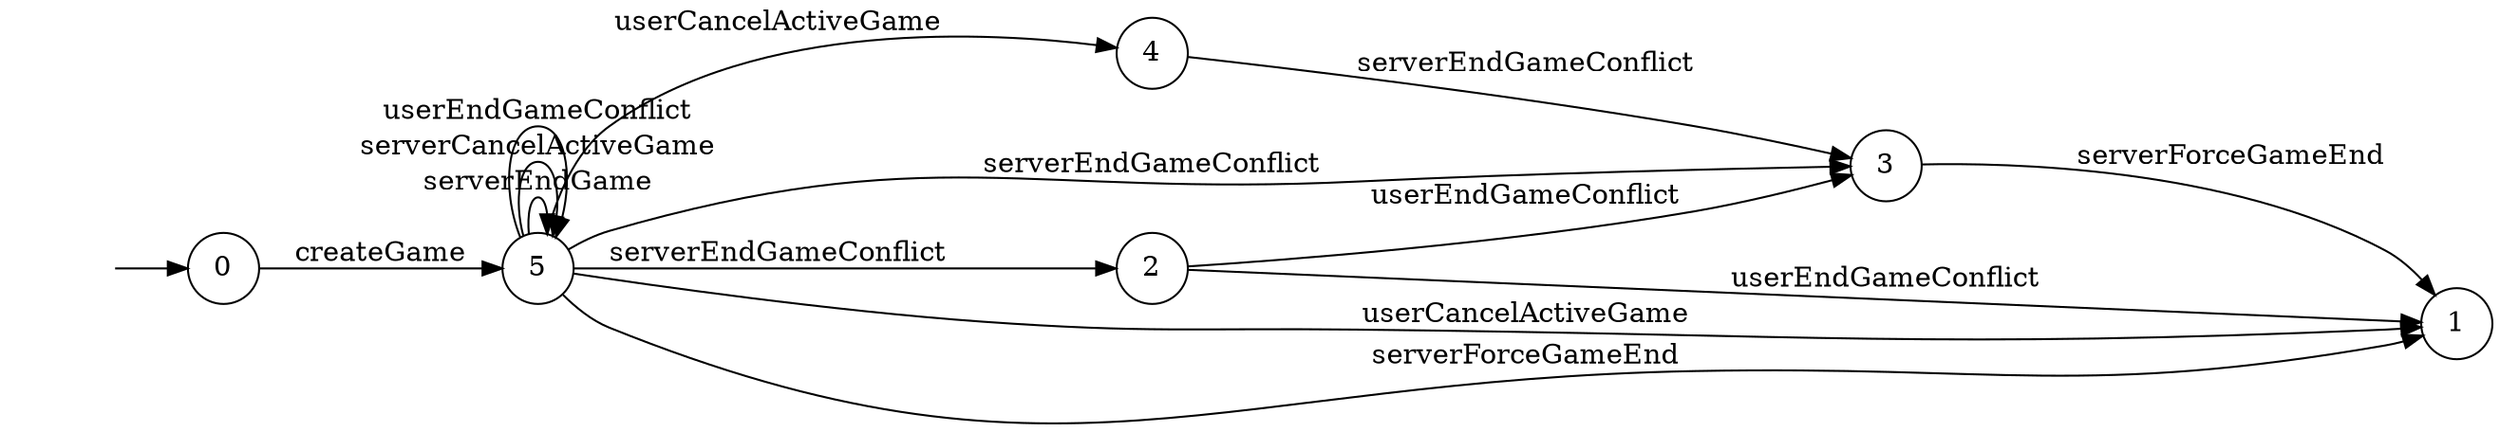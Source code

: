 digraph "Dapp-Automata-data/result/gamechannel-fix/0xeb6f4ec38a347110941e86e691c2ca03e271df3b/GameChannel/FSM-4" {
	graph [rankdir=LR]
	"" [label="" shape=plaintext]
	4 [label=4 shape=circle]
	0 [label=0 shape=circle]
	3 [label=3 shape=circle]
	1 [label=1 shape=circle]
	2 [label=2 shape=circle]
	5 [label=5 shape=circle]
	"" -> 0 [label=""]
	0 -> 5 [label=createGame]
	5 -> 5 [label=serverEndGame]
	5 -> 4 [label=userCancelActiveGame]
	5 -> 1 [label=userCancelActiveGame]
	5 -> 5 [label=serverCancelActiveGame]
	5 -> 1 [label=serverForceGameEnd]
	5 -> 5 [label=userEndGameConflict]
	5 -> 3 [label=serverEndGameConflict]
	5 -> 2 [label=serverEndGameConflict]
	2 -> 3 [label=userEndGameConflict]
	2 -> 1 [label=userEndGameConflict]
	3 -> 1 [label=serverForceGameEnd]
	4 -> 3 [label=serverEndGameConflict]
}
